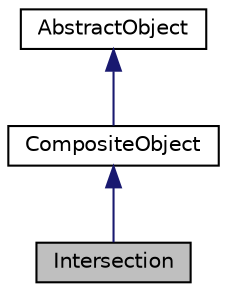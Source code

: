 digraph "Intersection"
{
  edge [fontname="Helvetica",fontsize="10",labelfontname="Helvetica",labelfontsize="10"];
  node [fontname="Helvetica",fontsize="10",shape=record];
  Node0 [label="Intersection",height=0.2,width=0.4,color="black", fillcolor="grey75", style="filled", fontcolor="black"];
  Node1 -> Node0 [dir="back",color="midnightblue",fontsize="10",style="solid",fontname="Helvetica"];
  Node1 [label="CompositeObject",height=0.2,width=0.4,color="black", fillcolor="white", style="filled",URL="$classCompositeObject.html",tooltip="Composite object interface. "];
  Node2 -> Node1 [dir="back",color="midnightblue",fontsize="10",style="solid",fontname="Helvetica"];
  Node2 [label="AbstractObject",height=0.2,width=0.4,color="black", fillcolor="white", style="filled",URL="$classAbstractObject.html",tooltip="Abstract object interface. "];
}
